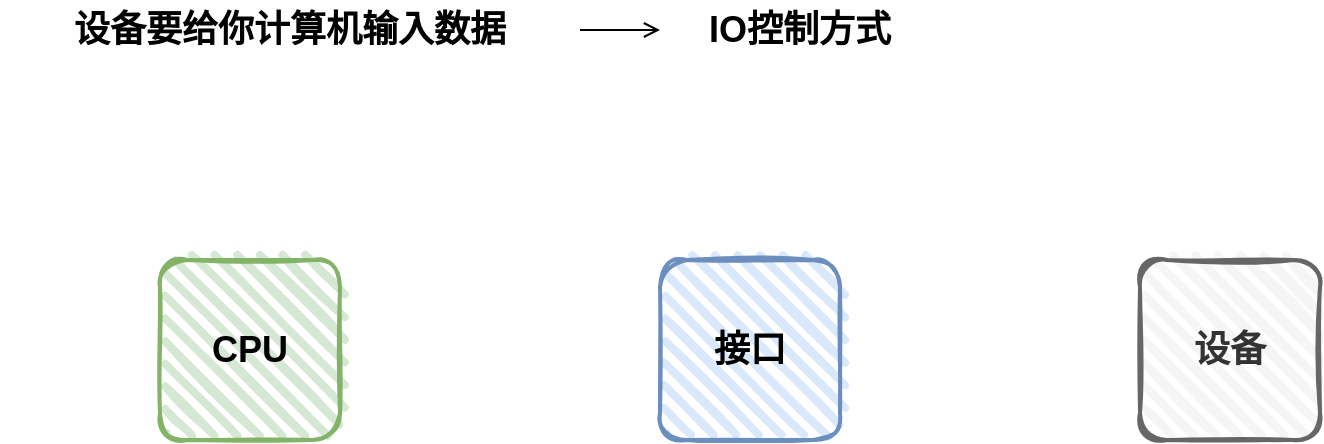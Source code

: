<mxfile version="15.8.7" type="github">
  <diagram id="7Hj7jhrcodPvuh8SQKSv" name="第 1 页">
    <mxGraphModel dx="866" dy="521" grid="1" gridSize="10" guides="1" tooltips="1" connect="1" arrows="1" fold="1" page="1" pageScale="1" pageWidth="827" pageHeight="1169" math="0" shadow="0">
      <root>
        <mxCell id="0" />
        <mxCell id="1" parent="0" />
        <mxCell id="Emcw0sT8N9YevTTXox21-2" value="&lt;font style=&quot;font-size: 18px&quot;&gt;&lt;b&gt;CPU&lt;/b&gt;&lt;/font&gt;" style="rounded=1;whiteSpace=wrap;html=1;strokeWidth=2;fillWeight=4;hachureGap=8;hachureAngle=45;fillColor=#d5e8d4;sketch=1;strokeColor=#82b366;" vertex="1" parent="1">
          <mxGeometry x="150" y="200" width="90" height="90" as="geometry" />
        </mxCell>
        <mxCell id="Emcw0sT8N9YevTTXox21-3" value="&lt;span style=&quot;font-size: 18px&quot;&gt;&lt;b&gt;接口&lt;/b&gt;&lt;/span&gt;" style="rounded=1;whiteSpace=wrap;html=1;strokeWidth=2;fillWeight=4;hachureGap=8;hachureAngle=45;fillColor=#dae8fc;sketch=1;strokeColor=#6c8ebf;" vertex="1" parent="1">
          <mxGeometry x="400" y="200" width="90" height="90" as="geometry" />
        </mxCell>
        <mxCell id="Emcw0sT8N9YevTTXox21-4" value="&lt;span style=&quot;font-size: 18px&quot;&gt;&lt;b&gt;设备&lt;/b&gt;&lt;/span&gt;" style="rounded=1;whiteSpace=wrap;html=1;strokeWidth=2;fillWeight=4;hachureGap=8;hachureAngle=45;fillColor=#f5f5f5;sketch=1;strokeColor=#666666;fontColor=#333333;" vertex="1" parent="1">
          <mxGeometry x="640" y="200" width="90" height="90" as="geometry" />
        </mxCell>
        <mxCell id="Emcw0sT8N9YevTTXox21-7" style="edgeStyle=orthogonalEdgeStyle;rounded=0;orthogonalLoop=1;jettySize=auto;html=1;fontSize=18;endArrow=open;endFill=0;" edge="1" parent="1" source="Emcw0sT8N9YevTTXox21-5" target="Emcw0sT8N9YevTTXox21-6">
          <mxGeometry relative="1" as="geometry" />
        </mxCell>
        <mxCell id="Emcw0sT8N9YevTTXox21-5" value="设备要给你计算机输入数据" style="text;html=1;strokeColor=none;fillColor=none;align=center;verticalAlign=middle;whiteSpace=wrap;rounded=0;fontSize=18;fontStyle=1" vertex="1" parent="1">
          <mxGeometry x="70" y="70" width="290" height="30" as="geometry" />
        </mxCell>
        <mxCell id="Emcw0sT8N9YevTTXox21-6" value="IO控制方式" style="text;html=1;strokeColor=none;fillColor=none;align=center;verticalAlign=middle;whiteSpace=wrap;rounded=0;fontSize=18;fontStyle=1" vertex="1" parent="1">
          <mxGeometry x="400" y="70" width="140" height="30" as="geometry" />
        </mxCell>
      </root>
    </mxGraphModel>
  </diagram>
</mxfile>
